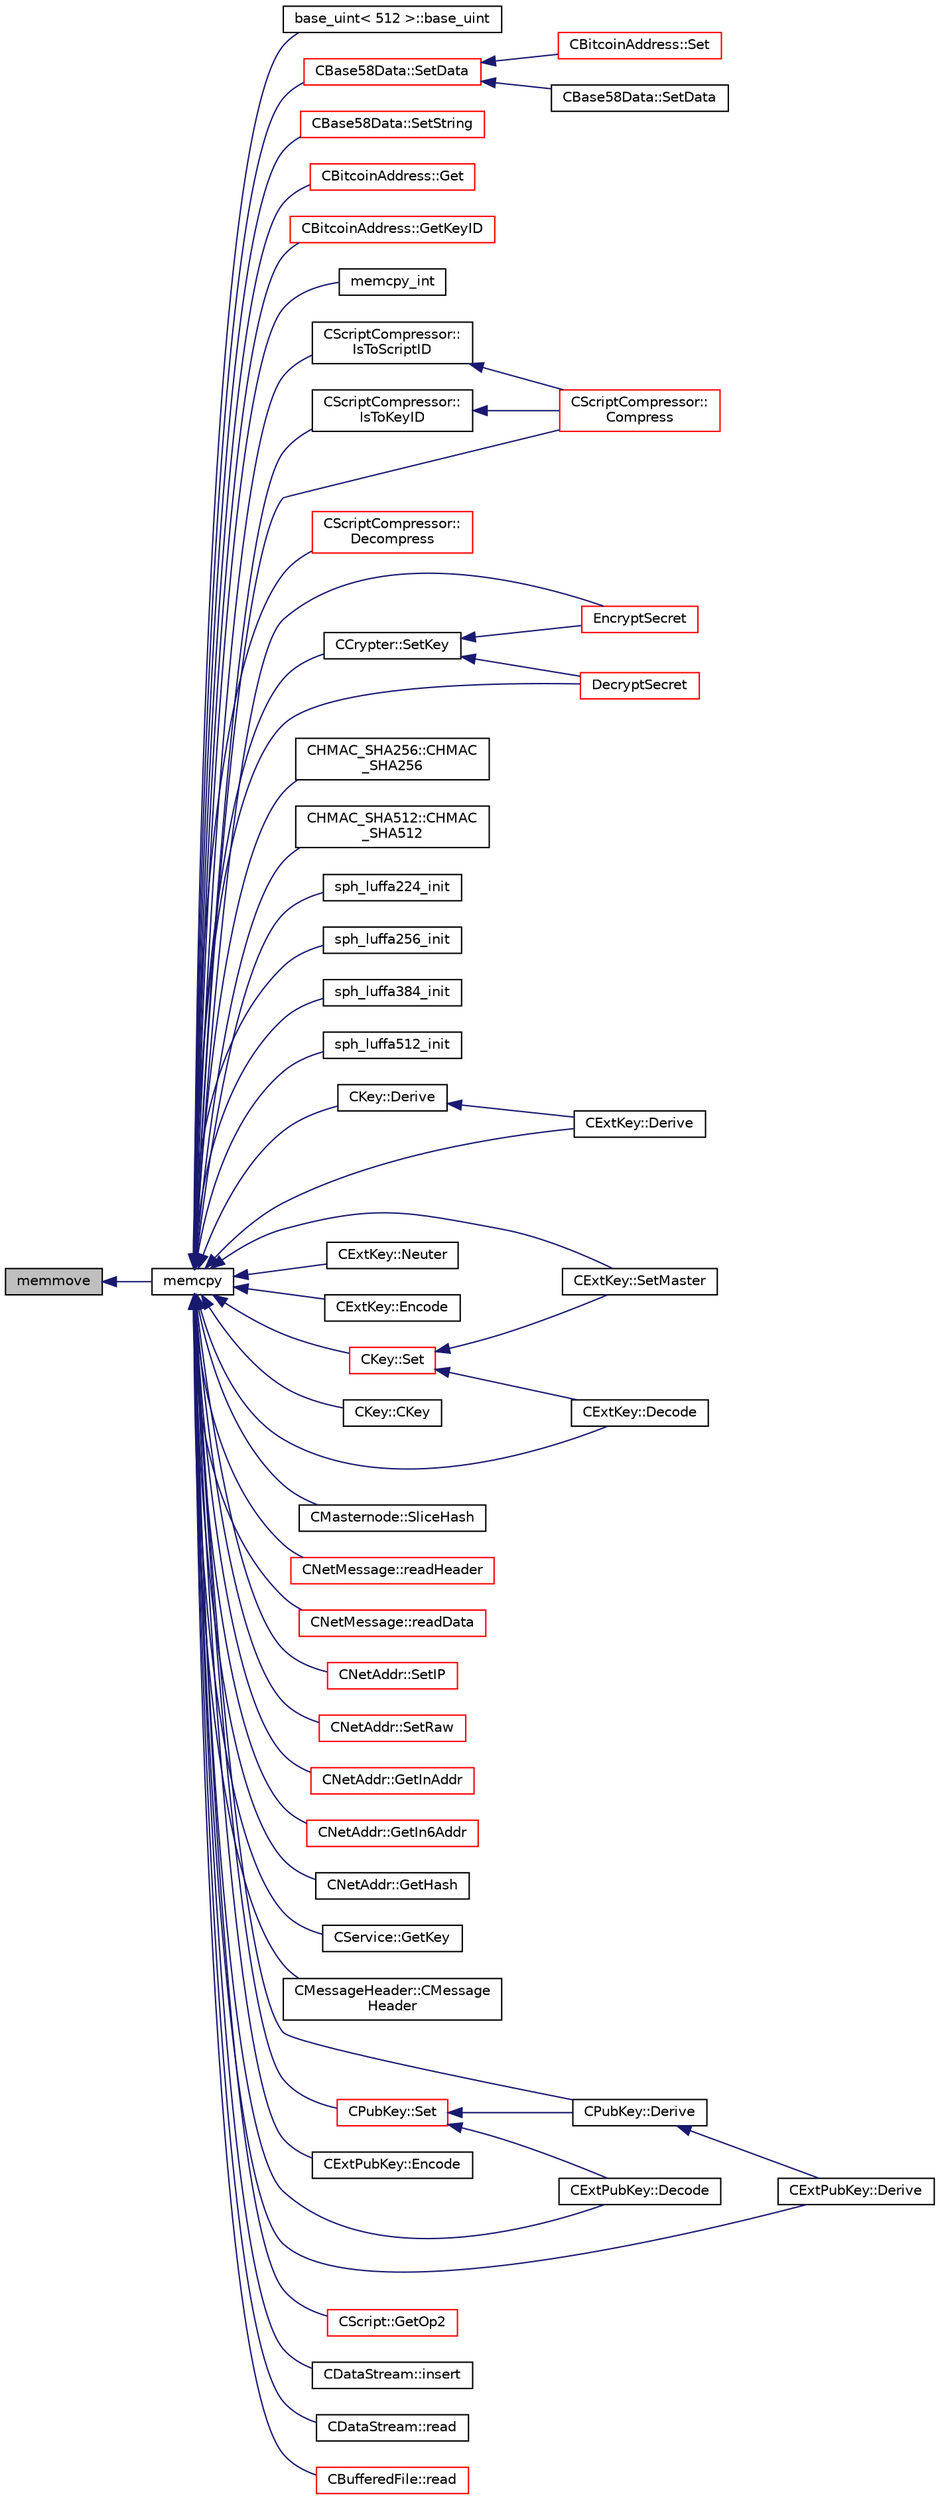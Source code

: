 digraph "memmove"
{
  edge [fontname="Helvetica",fontsize="10",labelfontname="Helvetica",labelfontsize="10"];
  node [fontname="Helvetica",fontsize="10",shape=record];
  rankdir="LR";
  Node342 [label="memmove",height=0.2,width=0.4,color="black", fillcolor="grey75", style="filled", fontcolor="black"];
  Node342 -> Node343 [dir="back",color="midnightblue",fontsize="10",style="solid",fontname="Helvetica"];
  Node343 [label="memcpy",height=0.2,width=0.4,color="black", fillcolor="white", style="filled",URL="$glibc__sanity_8cpp.html#a0f46826ab0466591e136db24394923cf"];
  Node343 -> Node344 [dir="back",color="midnightblue",fontsize="10",style="solid",fontname="Helvetica"];
  Node344 [label="base_uint\< 512 \>::base_uint",height=0.2,width=0.4,color="black", fillcolor="white", style="filled",URL="$classbase__uint.html#ab6dd7d7921572078a4733e4acc22b2a9"];
  Node343 -> Node345 [dir="back",color="midnightblue",fontsize="10",style="solid",fontname="Helvetica"];
  Node345 [label="CBase58Data::SetData",height=0.2,width=0.4,color="red", fillcolor="white", style="filled",URL="$class_c_base58_data.html#afab1c06a0a4f631fd889434a2bc48c27"];
  Node345 -> Node346 [dir="back",color="midnightblue",fontsize="10",style="solid",fontname="Helvetica"];
  Node346 [label="CBase58Data::SetData",height=0.2,width=0.4,color="black", fillcolor="white", style="filled",URL="$class_c_base58_data.html#a8314b00685e590b4005be5cdfd36aeb9"];
  Node345 -> Node347 [dir="back",color="midnightblue",fontsize="10",style="solid",fontname="Helvetica"];
  Node347 [label="CBitcoinAddress::Set",height=0.2,width=0.4,color="red", fillcolor="white", style="filled",URL="$class_c_bitcoin_address.html#abe1614f9ecd143ae69256d65c5edbcab"];
  Node343 -> Node353 [dir="back",color="midnightblue",fontsize="10",style="solid",fontname="Helvetica"];
  Node353 [label="CBase58Data::SetString",height=0.2,width=0.4,color="red", fillcolor="white", style="filled",URL="$class_c_base58_data.html#a250fa3bc97d03c7d87de5485c8b49b57"];
  Node343 -> Node394 [dir="back",color="midnightblue",fontsize="10",style="solid",fontname="Helvetica"];
  Node394 [label="CBitcoinAddress::Get",height=0.2,width=0.4,color="red", fillcolor="white", style="filled",URL="$class_c_bitcoin_address.html#a1e44de10dfc84d1fd2e15150f1e22b8e"];
  Node343 -> Node420 [dir="back",color="midnightblue",fontsize="10",style="solid",fontname="Helvetica"];
  Node420 [label="CBitcoinAddress::GetKeyID",height=0.2,width=0.4,color="red", fillcolor="white", style="filled",URL="$class_c_bitcoin_address.html#af3d7c4547803b09144fc040320f687dd"];
  Node343 -> Node433 [dir="back",color="midnightblue",fontsize="10",style="solid",fontname="Helvetica"];
  Node433 [label="memcpy_int",height=0.2,width=0.4,color="black", fillcolor="white", style="filled",URL="$glibc__sanity_8cpp.html#a5f0bdd4402f85d9b30074959e99699f5"];
  Node343 -> Node434 [dir="back",color="midnightblue",fontsize="10",style="solid",fontname="Helvetica"];
  Node434 [label="CScriptCompressor::\lIsToKeyID",height=0.2,width=0.4,color="black", fillcolor="white", style="filled",URL="$class_c_script_compressor.html#a38e2dcfce62bb157b55536d73748f556",tooltip="These check for scripts for which a special case with a shorter encoding is defined. "];
  Node434 -> Node435 [dir="back",color="midnightblue",fontsize="10",style="solid",fontname="Helvetica"];
  Node435 [label="CScriptCompressor::\lCompress",height=0.2,width=0.4,color="red", fillcolor="white", style="filled",URL="$class_c_script_compressor.html#a563ba251e7720841b4d5fc30ebd736e6"];
  Node343 -> Node438 [dir="back",color="midnightblue",fontsize="10",style="solid",fontname="Helvetica"];
  Node438 [label="CScriptCompressor::\lIsToScriptID",height=0.2,width=0.4,color="black", fillcolor="white", style="filled",URL="$class_c_script_compressor.html#a7a995d1064299a58d4f2e9f0ac205d07"];
  Node438 -> Node435 [dir="back",color="midnightblue",fontsize="10",style="solid",fontname="Helvetica"];
  Node343 -> Node435 [dir="back",color="midnightblue",fontsize="10",style="solid",fontname="Helvetica"];
  Node343 -> Node439 [dir="back",color="midnightblue",fontsize="10",style="solid",fontname="Helvetica"];
  Node439 [label="CScriptCompressor::\lDecompress",height=0.2,width=0.4,color="red", fillcolor="white", style="filled",URL="$class_c_script_compressor.html#a1feb663ddab3a45218c7cb02f2a25717"];
  Node343 -> Node441 [dir="back",color="midnightblue",fontsize="10",style="solid",fontname="Helvetica"];
  Node441 [label="CCrypter::SetKey",height=0.2,width=0.4,color="black", fillcolor="white", style="filled",URL="$class_c_crypter.html#a0d948dd4796e2420e1dd9c1ddbf7974e"];
  Node441 -> Node442 [dir="back",color="midnightblue",fontsize="10",style="solid",fontname="Helvetica"];
  Node442 [label="EncryptSecret",height=0.2,width=0.4,color="red", fillcolor="white", style="filled",URL="$crypter_8h.html#a4fa4e3134d2b6e4913b9ce6369820697"];
  Node441 -> Node449 [dir="back",color="midnightblue",fontsize="10",style="solid",fontname="Helvetica"];
  Node449 [label="DecryptSecret",height=0.2,width=0.4,color="red", fillcolor="white", style="filled",URL="$crypter_8h.html#aded00aa7498a7485a00e77a20856b3e4"];
  Node343 -> Node442 [dir="back",color="midnightblue",fontsize="10",style="solid",fontname="Helvetica"];
  Node343 -> Node449 [dir="back",color="midnightblue",fontsize="10",style="solid",fontname="Helvetica"];
  Node343 -> Node480 [dir="back",color="midnightblue",fontsize="10",style="solid",fontname="Helvetica"];
  Node480 [label="CHMAC_SHA256::CHMAC\l_SHA256",height=0.2,width=0.4,color="black", fillcolor="white", style="filled",URL="$class_c_h_m_a_c___s_h_a256.html#a63236821773ad9edb3fba4623eef39b2"];
  Node343 -> Node481 [dir="back",color="midnightblue",fontsize="10",style="solid",fontname="Helvetica"];
  Node481 [label="CHMAC_SHA512::CHMAC\l_SHA512",height=0.2,width=0.4,color="black", fillcolor="white", style="filled",URL="$class_c_h_m_a_c___s_h_a512.html#a03e1288c20422f66b7e732aafda804e5"];
  Node343 -> Node482 [dir="back",color="midnightblue",fontsize="10",style="solid",fontname="Helvetica"];
  Node482 [label="sph_luffa224_init",height=0.2,width=0.4,color="black", fillcolor="white", style="filled",URL="$sph__luffa_8h.html#a3235f0327ff51cc834c0ed5f6f5cd19d",tooltip="Initialize a Luffa-224 context. "];
  Node343 -> Node483 [dir="back",color="midnightblue",fontsize="10",style="solid",fontname="Helvetica"];
  Node483 [label="sph_luffa256_init",height=0.2,width=0.4,color="black", fillcolor="white", style="filled",URL="$sph__luffa_8h.html#af9bc05d8d0c3a9364c0e168d28de22fd",tooltip="Initialize a Luffa-256 context. "];
  Node343 -> Node484 [dir="back",color="midnightblue",fontsize="10",style="solid",fontname="Helvetica"];
  Node484 [label="sph_luffa384_init",height=0.2,width=0.4,color="black", fillcolor="white", style="filled",URL="$sph__luffa_8h.html#a6563ee439881497552f2f5e2f32097e0",tooltip="Initialize a Luffa-384 context. "];
  Node343 -> Node485 [dir="back",color="midnightblue",fontsize="10",style="solid",fontname="Helvetica"];
  Node485 [label="sph_luffa512_init",height=0.2,width=0.4,color="black", fillcolor="white", style="filled",URL="$sph__luffa_8h.html#ac3dafb6e61b453015ce1d8aeedad99bc",tooltip="Initialize a Luffa-512 context. "];
  Node343 -> Node486 [dir="back",color="midnightblue",fontsize="10",style="solid",fontname="Helvetica"];
  Node486 [label="CKey::Derive",height=0.2,width=0.4,color="black", fillcolor="white", style="filled",URL="$class_c_key.html#a5166e6f49c17c3ad47ac0fa89305307b",tooltip="Derive BIP32 child key. "];
  Node486 -> Node487 [dir="back",color="midnightblue",fontsize="10",style="solid",fontname="Helvetica"];
  Node487 [label="CExtKey::Derive",height=0.2,width=0.4,color="black", fillcolor="white", style="filled",URL="$struct_c_ext_key.html#a589df63664c6d12bfe071b747a245b1d"];
  Node343 -> Node487 [dir="back",color="midnightblue",fontsize="10",style="solid",fontname="Helvetica"];
  Node343 -> Node488 [dir="back",color="midnightblue",fontsize="10",style="solid",fontname="Helvetica"];
  Node488 [label="CExtKey::SetMaster",height=0.2,width=0.4,color="black", fillcolor="white", style="filled",URL="$struct_c_ext_key.html#a8cd6ecafdd649082601d7eebbec79688"];
  Node343 -> Node489 [dir="back",color="midnightblue",fontsize="10",style="solid",fontname="Helvetica"];
  Node489 [label="CExtKey::Neuter",height=0.2,width=0.4,color="black", fillcolor="white", style="filled",URL="$struct_c_ext_key.html#a4ea6bbc6c9bda4f8d77cade114155569"];
  Node343 -> Node490 [dir="back",color="midnightblue",fontsize="10",style="solid",fontname="Helvetica"];
  Node490 [label="CExtKey::Encode",height=0.2,width=0.4,color="black", fillcolor="white", style="filled",URL="$struct_c_ext_key.html#a4f68dfccef42685d954d3fb22fd6c67c"];
  Node343 -> Node491 [dir="back",color="midnightblue",fontsize="10",style="solid",fontname="Helvetica"];
  Node491 [label="CExtKey::Decode",height=0.2,width=0.4,color="black", fillcolor="white", style="filled",URL="$struct_c_ext_key.html#a9720e119745472336b6729e19f0819dd"];
  Node343 -> Node492 [dir="back",color="midnightblue",fontsize="10",style="solid",fontname="Helvetica"];
  Node492 [label="CKey::CKey",height=0.2,width=0.4,color="black", fillcolor="white", style="filled",URL="$class_c_key.html#afcea34cefd25675f4cf9b03eaa4bb7d9",tooltip="Copy constructor. This is necessary because of memlocking. "];
  Node343 -> Node493 [dir="back",color="midnightblue",fontsize="10",style="solid",fontname="Helvetica"];
  Node493 [label="CKey::Set",height=0.2,width=0.4,color="red", fillcolor="white", style="filled",URL="$class_c_key.html#aaa13d5f08456bba094210c5eeabf64c8",tooltip="Initialize using begin and end iterators to byte data. "];
  Node493 -> Node488 [dir="back",color="midnightblue",fontsize="10",style="solid",fontname="Helvetica"];
  Node493 -> Node491 [dir="back",color="midnightblue",fontsize="10",style="solid",fontname="Helvetica"];
  Node343 -> Node497 [dir="back",color="midnightblue",fontsize="10",style="solid",fontname="Helvetica"];
  Node497 [label="CMasternode::SliceHash",height=0.2,width=0.4,color="black", fillcolor="white", style="filled",URL="$class_c_masternode.html#a2bdfe71525650c59ca2a94f5e91aca0c"];
  Node343 -> Node498 [dir="back",color="midnightblue",fontsize="10",style="solid",fontname="Helvetica"];
  Node498 [label="CNetMessage::readHeader",height=0.2,width=0.4,color="red", fillcolor="white", style="filled",URL="$class_c_net_message.html#a3e58f5f29b23d1377f8fd15fc75c78ac"];
  Node343 -> Node500 [dir="back",color="midnightblue",fontsize="10",style="solid",fontname="Helvetica"];
  Node500 [label="CNetMessage::readData",height=0.2,width=0.4,color="red", fillcolor="white", style="filled",URL="$class_c_net_message.html#adbc1669a56462daea5f37e5e99117f8c"];
  Node343 -> Node501 [dir="back",color="midnightblue",fontsize="10",style="solid",fontname="Helvetica"];
  Node501 [label="CNetAddr::SetIP",height=0.2,width=0.4,color="red", fillcolor="white", style="filled",URL="$class_c_net_addr.html#a1c6087345e5ca07a151451cd6deb974f"];
  Node343 -> Node503 [dir="back",color="midnightblue",fontsize="10",style="solid",fontname="Helvetica"];
  Node503 [label="CNetAddr::SetRaw",height=0.2,width=0.4,color="red", fillcolor="white", style="filled",URL="$class_c_net_addr.html#a1f0b23aca4ca78c11735d13f3583b7ad",tooltip="Set raw IPv4 or IPv6 address (in network byte order) "];
  Node343 -> Node506 [dir="back",color="midnightblue",fontsize="10",style="solid",fontname="Helvetica"];
  Node506 [label="CNetAddr::GetInAddr",height=0.2,width=0.4,color="red", fillcolor="white", style="filled",URL="$class_c_net_addr.html#a4f73432c55d4acb6b9e4c54833eefea6"];
  Node343 -> Node548 [dir="back",color="midnightblue",fontsize="10",style="solid",fontname="Helvetica"];
  Node548 [label="CNetAddr::GetIn6Addr",height=0.2,width=0.4,color="red", fillcolor="white", style="filled",URL="$class_c_net_addr.html#a3616012f94b27148e5b8e27d943d4884"];
  Node343 -> Node549 [dir="back",color="midnightblue",fontsize="10",style="solid",fontname="Helvetica"];
  Node549 [label="CNetAddr::GetHash",height=0.2,width=0.4,color="black", fillcolor="white", style="filled",URL="$class_c_net_addr.html#a8fae7d32e83e9fbb9ce0216f896133c9"];
  Node343 -> Node550 [dir="back",color="midnightblue",fontsize="10",style="solid",fontname="Helvetica"];
  Node550 [label="CService::GetKey",height=0.2,width=0.4,color="black", fillcolor="white", style="filled",URL="$class_c_service.html#af21ea7db4318330b337c8bfdcc55aff0"];
  Node343 -> Node551 [dir="back",color="midnightblue",fontsize="10",style="solid",fontname="Helvetica"];
  Node551 [label="CMessageHeader::CMessage\lHeader",height=0.2,width=0.4,color="black", fillcolor="white", style="filled",URL="$class_c_message_header.html#a188435dbfe51172b368873e8e7f688b0"];
  Node343 -> Node552 [dir="back",color="midnightblue",fontsize="10",style="solid",fontname="Helvetica"];
  Node552 [label="CPubKey::Derive",height=0.2,width=0.4,color="black", fillcolor="white", style="filled",URL="$class_c_pub_key.html#a6e70269c1be731ace2fce8bfba9a0c36",tooltip="Derive BIP32 child pubkey. "];
  Node552 -> Node553 [dir="back",color="midnightblue",fontsize="10",style="solid",fontname="Helvetica"];
  Node553 [label="CExtPubKey::Derive",height=0.2,width=0.4,color="black", fillcolor="white", style="filled",URL="$struct_c_ext_pub_key.html#a2dae8fcc00b9617589dd0b1444f95ec8"];
  Node343 -> Node554 [dir="back",color="midnightblue",fontsize="10",style="solid",fontname="Helvetica"];
  Node554 [label="CExtPubKey::Encode",height=0.2,width=0.4,color="black", fillcolor="white", style="filled",URL="$struct_c_ext_pub_key.html#a3a2ca2ede05e4b709e0a9a1bcee4de1e"];
  Node343 -> Node555 [dir="back",color="midnightblue",fontsize="10",style="solid",fontname="Helvetica"];
  Node555 [label="CExtPubKey::Decode",height=0.2,width=0.4,color="black", fillcolor="white", style="filled",URL="$struct_c_ext_pub_key.html#aa3ca44410ecfa765962d3b97aef61ab5"];
  Node343 -> Node553 [dir="back",color="midnightblue",fontsize="10",style="solid",fontname="Helvetica"];
  Node343 -> Node556 [dir="back",color="midnightblue",fontsize="10",style="solid",fontname="Helvetica"];
  Node556 [label="CPubKey::Set",height=0.2,width=0.4,color="red", fillcolor="white", style="filled",URL="$class_c_pub_key.html#af59bc1d3be119c1f8b49d3c1e2c0797b",tooltip="Initialize a public key using begin/end iterators to byte data. "];
  Node556 -> Node552 [dir="back",color="midnightblue",fontsize="10",style="solid",fontname="Helvetica"];
  Node556 -> Node555 [dir="back",color="midnightblue",fontsize="10",style="solid",fontname="Helvetica"];
  Node343 -> Node566 [dir="back",color="midnightblue",fontsize="10",style="solid",fontname="Helvetica"];
  Node566 [label="CScript::GetOp2",height=0.2,width=0.4,color="red", fillcolor="white", style="filled",URL="$class_c_script.html#aac2dbe75742054049b0c6de0e9473ef0"];
  Node343 -> Node661 [dir="back",color="midnightblue",fontsize="10",style="solid",fontname="Helvetica"];
  Node661 [label="CDataStream::insert",height=0.2,width=0.4,color="black", fillcolor="white", style="filled",URL="$class_c_data_stream.html#aa15a60d7ee6d987de444426f2825f284"];
  Node343 -> Node662 [dir="back",color="midnightblue",fontsize="10",style="solid",fontname="Helvetica"];
  Node662 [label="CDataStream::read",height=0.2,width=0.4,color="black", fillcolor="white", style="filled",URL="$class_c_data_stream.html#af3743932a68e3ee3f1dbd357993a51ae"];
  Node343 -> Node663 [dir="back",color="midnightblue",fontsize="10",style="solid",fontname="Helvetica"];
  Node663 [label="CBufferedFile::read",height=0.2,width=0.4,color="red", fillcolor="white", style="filled",URL="$class_c_buffered_file.html#a20c6d2a4dbc69a8e5c7ba766d04b3d85"];
}

